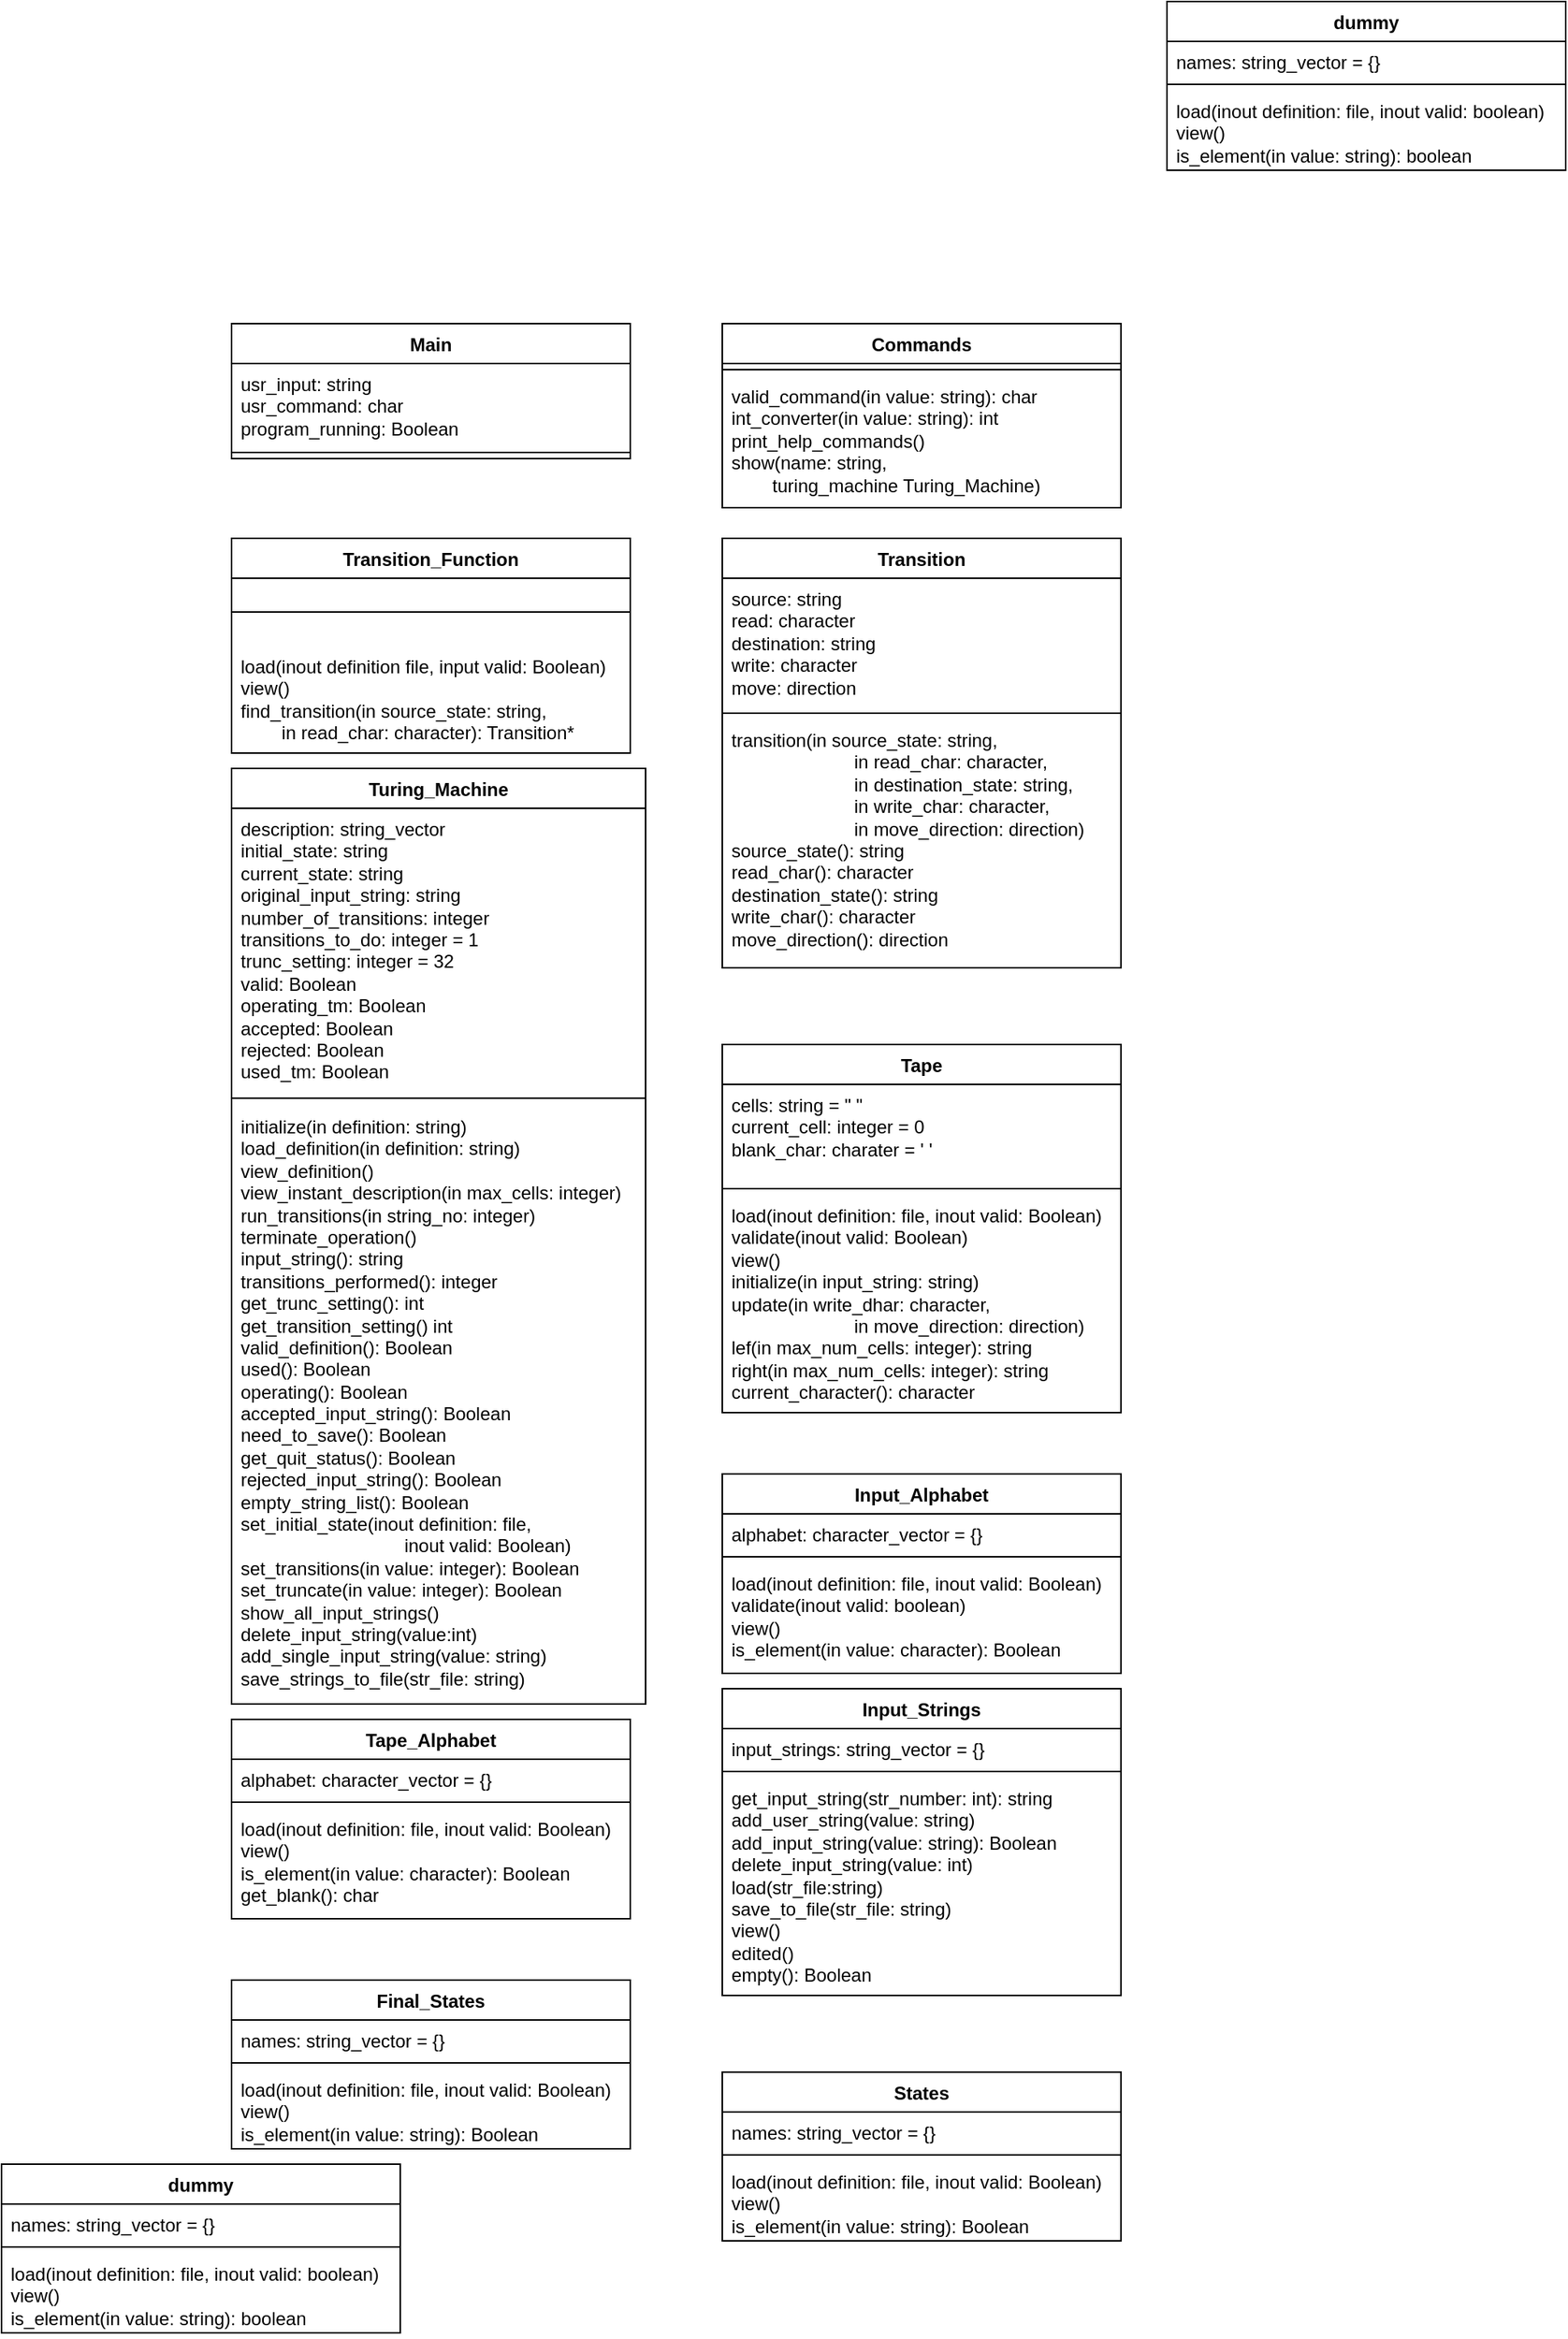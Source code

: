 <mxfile version="24.2.5" type="github">
  <diagram name="Page-1" id="vDo7KrHqP6fmfLN8yKtp">
    <mxGraphModel dx="2284" dy="1854" grid="1" gridSize="10" guides="1" tooltips="1" connect="1" arrows="1" fold="1" page="1" pageScale="1" pageWidth="850" pageHeight="1100" math="0" shadow="0">
      <root>
        <mxCell id="0" />
        <mxCell id="1" parent="0" />
        <mxCell id="i3sueJDCuvwV_Vw11DY2-1" value="Transition_Function" style="swimlane;fontStyle=1;align=center;verticalAlign=top;childLayout=stackLayout;horizontal=1;startSize=26;horizontalStack=0;resizeParent=1;resizeParentMax=0;resizeLast=0;collapsible=1;marginBottom=0;whiteSpace=wrap;html=1;" parent="1" vertex="1">
          <mxGeometry x="40" y="160" width="260" height="140" as="geometry" />
        </mxCell>
        <mxCell id="i3sueJDCuvwV_Vw11DY2-3" value="" style="line;strokeWidth=1;fillColor=none;align=left;verticalAlign=middle;spacingTop=-1;spacingLeft=3;spacingRight=3;rotatable=0;labelPosition=right;points=[];portConstraint=eastwest;strokeColor=inherit;" parent="i3sueJDCuvwV_Vw11DY2-1" vertex="1">
          <mxGeometry y="26" width="260" height="44" as="geometry" />
        </mxCell>
        <mxCell id="i3sueJDCuvwV_Vw11DY2-4" value="&lt;div&gt;load(inout definition file, input valid:&amp;nbsp;Boolean)&lt;/div&gt;view()&lt;div&gt;find_transition(in source_state: string,&lt;/div&gt;&lt;div&gt;&lt;span style=&quot;white-space: pre;&quot;&gt;&#x9;&lt;/span&gt;in read_char: character): Transition*&lt;br&gt;&lt;/div&gt;" style="text;strokeColor=none;fillColor=none;align=left;verticalAlign=top;spacingLeft=4;spacingRight=4;overflow=hidden;rotatable=0;points=[[0,0.5],[1,0.5]];portConstraint=eastwest;whiteSpace=wrap;html=1;" parent="i3sueJDCuvwV_Vw11DY2-1" vertex="1">
          <mxGeometry y="70" width="260" height="70" as="geometry" />
        </mxCell>
        <mxCell id="i3sueJDCuvwV_Vw11DY2-9" value="Transition" style="swimlane;fontStyle=1;align=center;verticalAlign=top;childLayout=stackLayout;horizontal=1;startSize=26;horizontalStack=0;resizeParent=1;resizeParentMax=0;resizeLast=0;collapsible=1;marginBottom=0;whiteSpace=wrap;html=1;" parent="1" vertex="1">
          <mxGeometry x="360" y="160" width="260" height="280" as="geometry" />
        </mxCell>
        <mxCell id="i3sueJDCuvwV_Vw11DY2-10" value="&lt;div&gt;source: string&lt;/div&gt;&lt;div&gt;read: character&lt;/div&gt;&lt;div&gt;destination: string&lt;/div&gt;&lt;div&gt;write: character&lt;/div&gt;&lt;div&gt;move: direction&lt;br&gt;&lt;/div&gt;" style="text;strokeColor=none;fillColor=none;align=left;verticalAlign=top;spacingLeft=4;spacingRight=4;overflow=hidden;rotatable=0;points=[[0,0.5],[1,0.5]];portConstraint=eastwest;whiteSpace=wrap;html=1;" parent="i3sueJDCuvwV_Vw11DY2-9" vertex="1">
          <mxGeometry y="26" width="260" height="84" as="geometry" />
        </mxCell>
        <mxCell id="i3sueJDCuvwV_Vw11DY2-11" value="" style="line;strokeWidth=1;fillColor=none;align=left;verticalAlign=middle;spacingTop=-1;spacingLeft=3;spacingRight=3;rotatable=0;labelPosition=right;points=[];portConstraint=eastwest;strokeColor=inherit;" parent="i3sueJDCuvwV_Vw11DY2-9" vertex="1">
          <mxGeometry y="110" width="260" height="8" as="geometry" />
        </mxCell>
        <mxCell id="i3sueJDCuvwV_Vw11DY2-12" value="&lt;div&gt;transition(in source_state: string,&lt;/div&gt;&lt;div&gt;&lt;span style=&quot;white-space: pre;&quot;&gt;&#x9;&lt;/span&gt;&lt;span style=&quot;white-space: pre;&quot;&gt;&#x9;&lt;/span&gt;&lt;span style=&quot;white-space: pre;&quot;&gt;&#x9;&lt;/span&gt;in read_char: character,&lt;/div&gt;&lt;div&gt;&lt;span style=&quot;white-space: pre;&quot;&gt;&#x9;&lt;/span&gt;&lt;span style=&quot;white-space: pre;&quot;&gt;&#x9;&lt;/span&gt;&lt;span style=&quot;white-space: pre;&quot;&gt;&#x9;&lt;/span&gt;in destination_state: string,&lt;/div&gt;&lt;div&gt;&lt;span style=&quot;white-space: pre;&quot;&gt;&#x9;&lt;/span&gt;&lt;span style=&quot;white-space: pre;&quot;&gt;&#x9;&lt;/span&gt;&lt;span style=&quot;white-space: pre;&quot;&gt;&#x9;&lt;/span&gt;in write_char: character,&lt;/div&gt;&lt;div&gt;&lt;span style=&quot;white-space: pre;&quot;&gt;&#x9;&lt;/span&gt;&lt;span style=&quot;white-space: pre;&quot;&gt;&#x9;&lt;/span&gt;&lt;span style=&quot;white-space: pre;&quot;&gt;&#x9;&lt;/span&gt;in move_direction: direction)&lt;/div&gt;&lt;div&gt;source_state(): string&lt;/div&gt;&lt;div&gt;read_char(): character&lt;/div&gt;&lt;div&gt;destination_state(): string&lt;/div&gt;&lt;div&gt;write_char(): character&lt;/div&gt;&lt;div&gt;move_direction(): direction&lt;br&gt;&lt;/div&gt;" style="text;strokeColor=none;fillColor=none;align=left;verticalAlign=top;spacingLeft=4;spacingRight=4;overflow=hidden;rotatable=0;points=[[0,0.5],[1,0.5]];portConstraint=eastwest;whiteSpace=wrap;html=1;" parent="i3sueJDCuvwV_Vw11DY2-9" vertex="1">
          <mxGeometry y="118" width="260" height="162" as="geometry" />
        </mxCell>
        <mxCell id="i3sueJDCuvwV_Vw11DY2-13" value="Turing_Machine" style="swimlane;fontStyle=1;align=center;verticalAlign=top;childLayout=stackLayout;horizontal=1;startSize=26;horizontalStack=0;resizeParent=1;resizeParentMax=0;resizeLast=0;collapsible=1;marginBottom=0;whiteSpace=wrap;html=1;" parent="1" vertex="1">
          <mxGeometry x="40" y="310" width="270" height="610" as="geometry" />
        </mxCell>
        <mxCell id="i3sueJDCuvwV_Vw11DY2-14" value="&lt;div&gt;description: string_vector&lt;/div&gt;&lt;div&gt;initial_state: string&lt;/div&gt;&lt;div&gt;current_state: string&lt;/div&gt;&lt;div&gt;original_input_string: string&lt;/div&gt;&lt;div&gt;number_of_transitions: integer&lt;/div&gt;&lt;div&gt;transitions_to_do: integer = 1&lt;/div&gt;&lt;div&gt;trunc_setting: integer = 32&lt;br&gt;&lt;/div&gt;&lt;div&gt;valid: Boolean&lt;/div&gt;&lt;div&gt;operating_tm: Boolean&lt;/div&gt;&lt;div&gt;accepted: Boolean&lt;/div&gt;&lt;div&gt;rejected: Boolean&lt;/div&gt;&lt;div&gt;used_tm: Boolean&lt;br&gt;&lt;/div&gt;" style="text;strokeColor=none;fillColor=none;align=left;verticalAlign=top;spacingLeft=4;spacingRight=4;overflow=hidden;rotatable=0;points=[[0,0.5],[1,0.5]];portConstraint=eastwest;whiteSpace=wrap;html=1;" parent="i3sueJDCuvwV_Vw11DY2-13" vertex="1">
          <mxGeometry y="26" width="270" height="184" as="geometry" />
        </mxCell>
        <mxCell id="i3sueJDCuvwV_Vw11DY2-15" value="" style="line;strokeWidth=1;fillColor=none;align=left;verticalAlign=middle;spacingTop=-1;spacingLeft=3;spacingRight=3;rotatable=0;labelPosition=right;points=[];portConstraint=eastwest;strokeColor=inherit;" parent="i3sueJDCuvwV_Vw11DY2-13" vertex="1">
          <mxGeometry y="210" width="270" height="10" as="geometry" />
        </mxCell>
        <mxCell id="i3sueJDCuvwV_Vw11DY2-16" value="&lt;div&gt;initialize(in definition: string)&lt;br&gt;&lt;/div&gt;&lt;div&gt;load_definition(in definition: string)&lt;/div&gt;&lt;div&gt;view_definition()&lt;/div&gt;&lt;div&gt;view_instant_description(in max_cells: integer)&lt;/div&gt;&lt;div&gt;run_transitions(in string_no: integer)&lt;/div&gt;&lt;div&gt;terminate_operation()&lt;/div&gt;&lt;div&gt;input_string(): string&lt;/div&gt;&lt;div&gt;transitions_performed(): integer&lt;/div&gt;&lt;div&gt;get_trunc_setting(): int&lt;/div&gt;&lt;div&gt;get_transition_setting() int&lt;br&gt;&lt;/div&gt;&lt;div&gt;valid_definition(): Boolean&lt;/div&gt;&lt;div&gt;used(): Boolean&lt;/div&gt;&lt;div&gt;operating(): Boolean&lt;/div&gt;&lt;div&gt;accepted_input_string(): Boolean&lt;/div&gt;&lt;div&gt;need_to_save(): Boolean&lt;/div&gt;&lt;div&gt;get_quit_status(): Boolean&lt;br&gt;&lt;/div&gt;&lt;div&gt;rejected_input_string(): Boolean&lt;/div&gt;&lt;div&gt;empty_string_list(): Boolean&lt;br&gt;&lt;/div&gt;&lt;div&gt;set_initial_state(inout definition: file,&amp;nbsp;&lt;/div&gt;&lt;div&gt;&lt;span style=&quot;white-space: pre;&quot;&gt;&#x9;&lt;/span&gt;&lt;span style=&quot;white-space: pre;&quot;&gt;&#x9;&lt;/span&gt;&lt;span style=&quot;white-space: pre;&quot;&gt;&#x9;&lt;/span&gt;&lt;span style=&quot;white-space: pre;&quot;&gt;&#x9;&lt;/span&gt;inout valid: Boolean)&lt;br&gt;&lt;/div&gt;&lt;div&gt;set_transitions(in value: integer): Boolean&lt;/div&gt;&lt;div&gt;set_truncate(in value: integer): Boolean&lt;/div&gt;&lt;div&gt;show_all_input_strings()&lt;/div&gt;&lt;div&gt;delete_input_string(value:int)&lt;/div&gt;&lt;div&gt;add_single_input_string(value: string)&lt;/div&gt;&lt;div&gt;save_strings_to_file(str_file: string)&lt;/div&gt;&lt;div&gt;&lt;br&gt;&lt;/div&gt;" style="text;strokeColor=none;fillColor=none;align=left;verticalAlign=top;spacingLeft=4;spacingRight=4;overflow=hidden;rotatable=0;points=[[0,0.5],[1,0.5]];portConstraint=eastwest;whiteSpace=wrap;html=1;" parent="i3sueJDCuvwV_Vw11DY2-13" vertex="1">
          <mxGeometry y="220" width="270" height="390" as="geometry" />
        </mxCell>
        <mxCell id="i3sueJDCuvwV_Vw11DY2-17" value="Tape" style="swimlane;fontStyle=1;align=center;verticalAlign=top;childLayout=stackLayout;horizontal=1;startSize=26;horizontalStack=0;resizeParent=1;resizeParentMax=0;resizeLast=0;collapsible=1;marginBottom=0;whiteSpace=wrap;html=1;" parent="1" vertex="1">
          <mxGeometry x="360" y="490" width="260" height="240" as="geometry" />
        </mxCell>
        <mxCell id="i3sueJDCuvwV_Vw11DY2-18" value="&lt;div&gt;cells: string = &quot; &quot;&lt;/div&gt;&lt;div&gt;current_cell: integer = 0&lt;/div&gt;&lt;div&gt;blank_char: charater = &#39; &#39;&lt;br&gt;&lt;/div&gt;" style="text;strokeColor=none;fillColor=none;align=left;verticalAlign=top;spacingLeft=4;spacingRight=4;overflow=hidden;rotatable=0;points=[[0,0.5],[1,0.5]];portConstraint=eastwest;whiteSpace=wrap;html=1;" parent="i3sueJDCuvwV_Vw11DY2-17" vertex="1">
          <mxGeometry y="26" width="260" height="64" as="geometry" />
        </mxCell>
        <mxCell id="i3sueJDCuvwV_Vw11DY2-19" value="" style="line;strokeWidth=1;fillColor=none;align=left;verticalAlign=middle;spacingTop=-1;spacingLeft=3;spacingRight=3;rotatable=0;labelPosition=right;points=[];portConstraint=eastwest;strokeColor=inherit;" parent="i3sueJDCuvwV_Vw11DY2-17" vertex="1">
          <mxGeometry y="90" width="260" height="8" as="geometry" />
        </mxCell>
        <mxCell id="i3sueJDCuvwV_Vw11DY2-20" value="&lt;div&gt;load(inout definition: file, inout valid:&amp;nbsp;Boolean)&lt;/div&gt;&lt;div&gt;validate(inout valid:&amp;nbsp;Boolean)&lt;/div&gt;&lt;div&gt;view()&lt;/div&gt;&lt;div&gt;initialize(in input_string: string)&lt;/div&gt;&lt;div&gt;update(in write_dhar: character,&lt;/div&gt;&lt;div&gt;&lt;span style=&quot;white-space: pre;&quot;&gt;&#x9;&lt;/span&gt;&lt;span style=&quot;white-space: pre;&quot;&gt;&#x9;&lt;/span&gt;&lt;span style=&quot;white-space: pre;&quot;&gt;&#x9;&lt;/span&gt;in move_direction: direction)&lt;/div&gt;&lt;div&gt;lef(in max_num_cells: integer): string&lt;/div&gt;&lt;div&gt;right(in max_num_cells: integer): string&lt;/div&gt;&lt;div&gt;current_character(): character&lt;/div&gt;" style="text;strokeColor=none;fillColor=none;align=left;verticalAlign=top;spacingLeft=4;spacingRight=4;overflow=hidden;rotatable=0;points=[[0,0.5],[1,0.5]];portConstraint=eastwest;whiteSpace=wrap;html=1;" parent="i3sueJDCuvwV_Vw11DY2-17" vertex="1">
          <mxGeometry y="98" width="260" height="142" as="geometry" />
        </mxCell>
        <mxCell id="i3sueJDCuvwV_Vw11DY2-21" value="Input_Alphabet" style="swimlane;fontStyle=1;align=center;verticalAlign=top;childLayout=stackLayout;horizontal=1;startSize=26;horizontalStack=0;resizeParent=1;resizeParentMax=0;resizeLast=0;collapsible=1;marginBottom=0;whiteSpace=wrap;html=1;" parent="1" vertex="1">
          <mxGeometry x="360" y="770" width="260" height="130" as="geometry" />
        </mxCell>
        <mxCell id="i3sueJDCuvwV_Vw11DY2-22" value="alphabet: character_vector = {}" style="text;strokeColor=none;fillColor=none;align=left;verticalAlign=top;spacingLeft=4;spacingRight=4;overflow=hidden;rotatable=0;points=[[0,0.5],[1,0.5]];portConstraint=eastwest;whiteSpace=wrap;html=1;" parent="i3sueJDCuvwV_Vw11DY2-21" vertex="1">
          <mxGeometry y="26" width="260" height="24" as="geometry" />
        </mxCell>
        <mxCell id="i3sueJDCuvwV_Vw11DY2-23" value="" style="line;strokeWidth=1;fillColor=none;align=left;verticalAlign=middle;spacingTop=-1;spacingLeft=3;spacingRight=3;rotatable=0;labelPosition=right;points=[];portConstraint=eastwest;strokeColor=inherit;" parent="i3sueJDCuvwV_Vw11DY2-21" vertex="1">
          <mxGeometry y="50" width="260" height="8" as="geometry" />
        </mxCell>
        <mxCell id="i3sueJDCuvwV_Vw11DY2-24" value="&lt;div&gt;load(inout definition: file, inout valid:&amp;nbsp;Boolean)&lt;/div&gt;&lt;div&gt;validate(inout valid: boolean)&lt;/div&gt;&lt;div&gt;view()&lt;/div&gt;&lt;div&gt;is_element(in value: character): Boolean&lt;/div&gt;" style="text;strokeColor=none;fillColor=none;align=left;verticalAlign=top;spacingLeft=4;spacingRight=4;overflow=hidden;rotatable=0;points=[[0,0.5],[1,0.5]];portConstraint=eastwest;whiteSpace=wrap;html=1;" parent="i3sueJDCuvwV_Vw11DY2-21" vertex="1">
          <mxGeometry y="58" width="260" height="72" as="geometry" />
        </mxCell>
        <mxCell id="i3sueJDCuvwV_Vw11DY2-25" value="Tape_Alphabet" style="swimlane;fontStyle=1;align=center;verticalAlign=top;childLayout=stackLayout;horizontal=1;startSize=26;horizontalStack=0;resizeParent=1;resizeParentMax=0;resizeLast=0;collapsible=1;marginBottom=0;whiteSpace=wrap;html=1;" parent="1" vertex="1">
          <mxGeometry x="40" y="930" width="260" height="130" as="geometry" />
        </mxCell>
        <mxCell id="i3sueJDCuvwV_Vw11DY2-26" value="alphabet: character_vector = {}" style="text;strokeColor=none;fillColor=none;align=left;verticalAlign=top;spacingLeft=4;spacingRight=4;overflow=hidden;rotatable=0;points=[[0,0.5],[1,0.5]];portConstraint=eastwest;whiteSpace=wrap;html=1;" parent="i3sueJDCuvwV_Vw11DY2-25" vertex="1">
          <mxGeometry y="26" width="260" height="24" as="geometry" />
        </mxCell>
        <mxCell id="i3sueJDCuvwV_Vw11DY2-27" value="" style="line;strokeWidth=1;fillColor=none;align=left;verticalAlign=middle;spacingTop=-1;spacingLeft=3;spacingRight=3;rotatable=0;labelPosition=right;points=[];portConstraint=eastwest;strokeColor=inherit;" parent="i3sueJDCuvwV_Vw11DY2-25" vertex="1">
          <mxGeometry y="50" width="260" height="8" as="geometry" />
        </mxCell>
        <mxCell id="i3sueJDCuvwV_Vw11DY2-28" value="&lt;div&gt;load(inout definition: file, inout valid:&amp;nbsp;Boolean)&lt;/div&gt;&lt;div&gt;view()&lt;/div&gt;&lt;div&gt;is_element(in value: character): Boolean&lt;/div&gt;&lt;div&gt;get_blank(): char&lt;br&gt;&lt;/div&gt;" style="text;strokeColor=none;fillColor=none;align=left;verticalAlign=top;spacingLeft=4;spacingRight=4;overflow=hidden;rotatable=0;points=[[0,0.5],[1,0.5]];portConstraint=eastwest;whiteSpace=wrap;html=1;" parent="i3sueJDCuvwV_Vw11DY2-25" vertex="1">
          <mxGeometry y="58" width="260" height="72" as="geometry" />
        </mxCell>
        <mxCell id="i3sueJDCuvwV_Vw11DY2-29" value="States" style="swimlane;fontStyle=1;align=center;verticalAlign=top;childLayout=stackLayout;horizontal=1;startSize=26;horizontalStack=0;resizeParent=1;resizeParentMax=0;resizeLast=0;collapsible=1;marginBottom=0;whiteSpace=wrap;html=1;" parent="1" vertex="1">
          <mxGeometry x="360" y="1160" width="260" height="110" as="geometry" />
        </mxCell>
        <mxCell id="i3sueJDCuvwV_Vw11DY2-30" value="names: string_vector = {}" style="text;strokeColor=none;fillColor=none;align=left;verticalAlign=top;spacingLeft=4;spacingRight=4;overflow=hidden;rotatable=0;points=[[0,0.5],[1,0.5]];portConstraint=eastwest;whiteSpace=wrap;html=1;" parent="i3sueJDCuvwV_Vw11DY2-29" vertex="1">
          <mxGeometry y="26" width="260" height="24" as="geometry" />
        </mxCell>
        <mxCell id="i3sueJDCuvwV_Vw11DY2-31" value="" style="line;strokeWidth=1;fillColor=none;align=left;verticalAlign=middle;spacingTop=-1;spacingLeft=3;spacingRight=3;rotatable=0;labelPosition=right;points=[];portConstraint=eastwest;strokeColor=inherit;" parent="i3sueJDCuvwV_Vw11DY2-29" vertex="1">
          <mxGeometry y="50" width="260" height="8" as="geometry" />
        </mxCell>
        <mxCell id="i3sueJDCuvwV_Vw11DY2-32" value="&lt;div&gt;load(inout definition: file, inout valid:&amp;nbsp;Boolean)&lt;/div&gt;&lt;div&gt;view()&lt;/div&gt;&lt;div&gt;is_element(in value: string): Boolean&lt;/div&gt;" style="text;strokeColor=none;fillColor=none;align=left;verticalAlign=top;spacingLeft=4;spacingRight=4;overflow=hidden;rotatable=0;points=[[0,0.5],[1,0.5]];portConstraint=eastwest;whiteSpace=wrap;html=1;" parent="i3sueJDCuvwV_Vw11DY2-29" vertex="1">
          <mxGeometry y="58" width="260" height="52" as="geometry" />
        </mxCell>
        <mxCell id="ZjxP6GXaZLAl68uk7pVh-1" value="Final_States" style="swimlane;fontStyle=1;align=center;verticalAlign=top;childLayout=stackLayout;horizontal=1;startSize=26;horizontalStack=0;resizeParent=1;resizeParentMax=0;resizeLast=0;collapsible=1;marginBottom=0;whiteSpace=wrap;html=1;" parent="1" vertex="1">
          <mxGeometry x="40" y="1100" width="260" height="110" as="geometry" />
        </mxCell>
        <mxCell id="ZjxP6GXaZLAl68uk7pVh-2" value="names: string_vector = {}" style="text;strokeColor=none;fillColor=none;align=left;verticalAlign=top;spacingLeft=4;spacingRight=4;overflow=hidden;rotatable=0;points=[[0,0.5],[1,0.5]];portConstraint=eastwest;whiteSpace=wrap;html=1;" parent="ZjxP6GXaZLAl68uk7pVh-1" vertex="1">
          <mxGeometry y="26" width="260" height="24" as="geometry" />
        </mxCell>
        <mxCell id="ZjxP6GXaZLAl68uk7pVh-3" value="" style="line;strokeWidth=1;fillColor=none;align=left;verticalAlign=middle;spacingTop=-1;spacingLeft=3;spacingRight=3;rotatable=0;labelPosition=right;points=[];portConstraint=eastwest;strokeColor=inherit;" parent="ZjxP6GXaZLAl68uk7pVh-1" vertex="1">
          <mxGeometry y="50" width="260" height="8" as="geometry" />
        </mxCell>
        <mxCell id="ZjxP6GXaZLAl68uk7pVh-4" value="&lt;div&gt;load(inout definition: file, inout valid:&amp;nbsp;Boolean)&lt;/div&gt;&lt;div&gt;view()&lt;/div&gt;&lt;div&gt;is_element(in value: string): Boolean&lt;/div&gt;" style="text;strokeColor=none;fillColor=none;align=left;verticalAlign=top;spacingLeft=4;spacingRight=4;overflow=hidden;rotatable=0;points=[[0,0.5],[1,0.5]];portConstraint=eastwest;whiteSpace=wrap;html=1;" parent="ZjxP6GXaZLAl68uk7pVh-1" vertex="1">
          <mxGeometry y="58" width="260" height="52" as="geometry" />
        </mxCell>
        <mxCell id="ZjxP6GXaZLAl68uk7pVh-5" value="dummy" style="swimlane;fontStyle=1;align=center;verticalAlign=top;childLayout=stackLayout;horizontal=1;startSize=26;horizontalStack=0;resizeParent=1;resizeParentMax=0;resizeLast=0;collapsible=1;marginBottom=0;whiteSpace=wrap;html=1;" parent="1" vertex="1">
          <mxGeometry x="-110" y="1220" width="260" height="110" as="geometry" />
        </mxCell>
        <mxCell id="ZjxP6GXaZLAl68uk7pVh-6" value="names: string_vector = {}" style="text;strokeColor=none;fillColor=none;align=left;verticalAlign=top;spacingLeft=4;spacingRight=4;overflow=hidden;rotatable=0;points=[[0,0.5],[1,0.5]];portConstraint=eastwest;whiteSpace=wrap;html=1;" parent="ZjxP6GXaZLAl68uk7pVh-5" vertex="1">
          <mxGeometry y="26" width="260" height="24" as="geometry" />
        </mxCell>
        <mxCell id="ZjxP6GXaZLAl68uk7pVh-7" value="" style="line;strokeWidth=1;fillColor=none;align=left;verticalAlign=middle;spacingTop=-1;spacingLeft=3;spacingRight=3;rotatable=0;labelPosition=right;points=[];portConstraint=eastwest;strokeColor=inherit;" parent="ZjxP6GXaZLAl68uk7pVh-5" vertex="1">
          <mxGeometry y="50" width="260" height="8" as="geometry" />
        </mxCell>
        <mxCell id="ZjxP6GXaZLAl68uk7pVh-8" value="&lt;div&gt;load(inout definition: file, inout valid: boolean)&lt;/div&gt;&lt;div&gt;view()&lt;/div&gt;&lt;div&gt;is_element(in value: string): boolean&lt;br&gt;&lt;/div&gt;" style="text;strokeColor=none;fillColor=none;align=left;verticalAlign=top;spacingLeft=4;spacingRight=4;overflow=hidden;rotatable=0;points=[[0,0.5],[1,0.5]];portConstraint=eastwest;whiteSpace=wrap;html=1;" parent="ZjxP6GXaZLAl68uk7pVh-5" vertex="1">
          <mxGeometry y="58" width="260" height="52" as="geometry" />
        </mxCell>
        <mxCell id="ZjxP6GXaZLAl68uk7pVh-9" value="dummy" style="swimlane;fontStyle=1;align=center;verticalAlign=top;childLayout=stackLayout;horizontal=1;startSize=26;horizontalStack=0;resizeParent=1;resizeParentMax=0;resizeLast=0;collapsible=1;marginBottom=0;whiteSpace=wrap;html=1;" parent="1" vertex="1">
          <mxGeometry x="650" y="-190" width="260" height="110" as="geometry" />
        </mxCell>
        <mxCell id="ZjxP6GXaZLAl68uk7pVh-10" value="names: string_vector = {}" style="text;strokeColor=none;fillColor=none;align=left;verticalAlign=top;spacingLeft=4;spacingRight=4;overflow=hidden;rotatable=0;points=[[0,0.5],[1,0.5]];portConstraint=eastwest;whiteSpace=wrap;html=1;" parent="ZjxP6GXaZLAl68uk7pVh-9" vertex="1">
          <mxGeometry y="26" width="260" height="24" as="geometry" />
        </mxCell>
        <mxCell id="ZjxP6GXaZLAl68uk7pVh-11" value="" style="line;strokeWidth=1;fillColor=none;align=left;verticalAlign=middle;spacingTop=-1;spacingLeft=3;spacingRight=3;rotatable=0;labelPosition=right;points=[];portConstraint=eastwest;strokeColor=inherit;" parent="ZjxP6GXaZLAl68uk7pVh-9" vertex="1">
          <mxGeometry y="50" width="260" height="8" as="geometry" />
        </mxCell>
        <mxCell id="ZjxP6GXaZLAl68uk7pVh-12" value="&lt;div&gt;load(inout definition: file, inout valid: boolean)&lt;/div&gt;&lt;div&gt;view()&lt;/div&gt;&lt;div&gt;is_element(in value: string): boolean&lt;br&gt;&lt;/div&gt;" style="text;strokeColor=none;fillColor=none;align=left;verticalAlign=top;spacingLeft=4;spacingRight=4;overflow=hidden;rotatable=0;points=[[0,0.5],[1,0.5]];portConstraint=eastwest;whiteSpace=wrap;html=1;" parent="ZjxP6GXaZLAl68uk7pVh-9" vertex="1">
          <mxGeometry y="58" width="260" height="52" as="geometry" />
        </mxCell>
        <mxCell id="CTzVirbdYsJiS2v2SL8Z-4" value="Main" style="swimlane;fontStyle=1;align=center;verticalAlign=top;childLayout=stackLayout;horizontal=1;startSize=26;horizontalStack=0;resizeParent=1;resizeParentMax=0;resizeLast=0;collapsible=1;marginBottom=0;whiteSpace=wrap;html=1;" parent="1" vertex="1">
          <mxGeometry x="40" y="20" width="260" height="88" as="geometry" />
        </mxCell>
        <mxCell id="CTzVirbdYsJiS2v2SL8Z-5" value="&lt;div&gt;usr_input: string&lt;/div&gt;&lt;div&gt;usr_command: char&lt;/div&gt;&lt;div&gt;program_running: Boolean&lt;br&gt;&lt;/div&gt;" style="text;strokeColor=none;fillColor=none;align=left;verticalAlign=top;spacingLeft=4;spacingRight=4;overflow=hidden;rotatable=0;points=[[0,0.5],[1,0.5]];portConstraint=eastwest;whiteSpace=wrap;html=1;" parent="CTzVirbdYsJiS2v2SL8Z-4" vertex="1">
          <mxGeometry y="26" width="260" height="54" as="geometry" />
        </mxCell>
        <mxCell id="CTzVirbdYsJiS2v2SL8Z-6" value="" style="line;strokeWidth=1;fillColor=none;align=left;verticalAlign=middle;spacingTop=-1;spacingLeft=3;spacingRight=3;rotatable=0;labelPosition=right;points=[];portConstraint=eastwest;strokeColor=inherit;" parent="CTzVirbdYsJiS2v2SL8Z-4" vertex="1">
          <mxGeometry y="80" width="260" height="8" as="geometry" />
        </mxCell>
        <mxCell id="SotqqYlhzvjFmH_LnF9t-1" value="Commands" style="swimlane;fontStyle=1;align=center;verticalAlign=top;childLayout=stackLayout;horizontal=1;startSize=26;horizontalStack=0;resizeParent=1;resizeParentMax=0;resizeLast=0;collapsible=1;marginBottom=0;whiteSpace=wrap;html=1;" parent="1" vertex="1">
          <mxGeometry x="360" y="20" width="260" height="120" as="geometry" />
        </mxCell>
        <mxCell id="SotqqYlhzvjFmH_LnF9t-3" value="" style="line;strokeWidth=1;fillColor=none;align=left;verticalAlign=middle;spacingTop=-1;spacingLeft=3;spacingRight=3;rotatable=0;labelPosition=right;points=[];portConstraint=eastwest;strokeColor=inherit;" parent="SotqqYlhzvjFmH_LnF9t-1" vertex="1">
          <mxGeometry y="26" width="260" height="8" as="geometry" />
        </mxCell>
        <mxCell id="SotqqYlhzvjFmH_LnF9t-4" value="&lt;div&gt;valid_command(in value: string): char&lt;/div&gt;&lt;div&gt;int_converter(in value: string): int&lt;/div&gt;&lt;div&gt;print_help_commands()&lt;/div&gt;&lt;div&gt;show(name: string,&amp;nbsp;&lt;/div&gt;&lt;div&gt;&lt;span style=&quot;white-space: pre;&quot;&gt;&#x9;&lt;/span&gt;turing_machine Turing_Machine)&lt;br&gt;&lt;/div&gt;" style="text;strokeColor=none;fillColor=none;align=left;verticalAlign=top;spacingLeft=4;spacingRight=4;overflow=hidden;rotatable=0;points=[[0,0.5],[1,0.5]];portConstraint=eastwest;whiteSpace=wrap;html=1;" parent="SotqqYlhzvjFmH_LnF9t-1" vertex="1">
          <mxGeometry y="34" width="260" height="86" as="geometry" />
        </mxCell>
        <mxCell id="SotqqYlhzvjFmH_LnF9t-5" value="Input_Strings" style="swimlane;fontStyle=1;align=center;verticalAlign=top;childLayout=stackLayout;horizontal=1;startSize=26;horizontalStack=0;resizeParent=1;resizeParentMax=0;resizeLast=0;collapsible=1;marginBottom=0;whiteSpace=wrap;html=1;" parent="1" vertex="1">
          <mxGeometry x="360" y="910" width="260" height="200" as="geometry" />
        </mxCell>
        <mxCell id="SotqqYlhzvjFmH_LnF9t-6" value="input_strings: string_vector = {}" style="text;strokeColor=none;fillColor=none;align=left;verticalAlign=top;spacingLeft=4;spacingRight=4;overflow=hidden;rotatable=0;points=[[0,0.5],[1,0.5]];portConstraint=eastwest;whiteSpace=wrap;html=1;" parent="SotqqYlhzvjFmH_LnF9t-5" vertex="1">
          <mxGeometry y="26" width="260" height="24" as="geometry" />
        </mxCell>
        <mxCell id="SotqqYlhzvjFmH_LnF9t-7" value="" style="line;strokeWidth=1;fillColor=none;align=left;verticalAlign=middle;spacingTop=-1;spacingLeft=3;spacingRight=3;rotatable=0;labelPosition=right;points=[];portConstraint=eastwest;strokeColor=inherit;" parent="SotqqYlhzvjFmH_LnF9t-5" vertex="1">
          <mxGeometry y="50" width="260" height="8" as="geometry" />
        </mxCell>
        <mxCell id="SotqqYlhzvjFmH_LnF9t-8" value="&lt;div&gt;get_input_string(str_number: int): string&lt;/div&gt;&lt;div&gt;add_user_string(value: string)&lt;br&gt;&lt;/div&gt;&lt;div&gt;add_input_string(value: string): Boolean&lt;br&gt;&lt;/div&gt;&lt;div&gt;delete_input_string(value: int)&lt;/div&gt;&lt;div&gt;load(str_file:string)&lt;/div&gt;&lt;div&gt;save_to_file(str_file: string)&lt;/div&gt;&lt;div&gt;view()&lt;/div&gt;&lt;div&gt;edited()&lt;/div&gt;&lt;div&gt;empty(): Boolean&lt;br&gt;&lt;/div&gt;" style="text;strokeColor=none;fillColor=none;align=left;verticalAlign=top;spacingLeft=4;spacingRight=4;overflow=hidden;rotatable=0;points=[[0,0.5],[1,0.5]];portConstraint=eastwest;whiteSpace=wrap;html=1;" parent="SotqqYlhzvjFmH_LnF9t-5" vertex="1">
          <mxGeometry y="58" width="260" height="142" as="geometry" />
        </mxCell>
      </root>
    </mxGraphModel>
  </diagram>
</mxfile>
